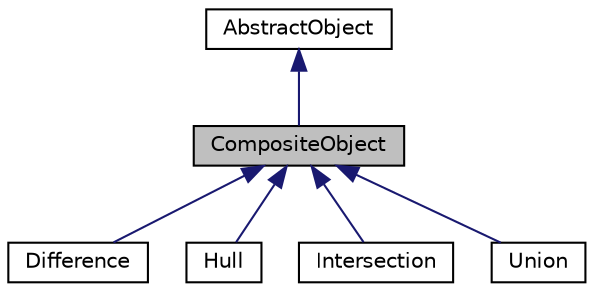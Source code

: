 digraph "CompositeObject"
{
  edge [fontname="Helvetica",fontsize="10",labelfontname="Helvetica",labelfontsize="10"];
  node [fontname="Helvetica",fontsize="10",shape=record];
  Node0 [label="CompositeObject",height=0.2,width=0.4,color="black", fillcolor="grey75", style="filled", fontcolor="black"];
  Node1 -> Node0 [dir="back",color="midnightblue",fontsize="10",style="solid",fontname="Helvetica"];
  Node1 [label="AbstractObject",height=0.2,width=0.4,color="black", fillcolor="white", style="filled",URL="$classAbstractObject.html",tooltip="Abstract object interface. "];
  Node0 -> Node2 [dir="back",color="midnightblue",fontsize="10",style="solid",fontname="Helvetica"];
  Node2 [label="Difference",height=0.2,width=0.4,color="black", fillcolor="white", style="filled",URL="$classDifference.html",tooltip="Difference object. "];
  Node0 -> Node3 [dir="back",color="midnightblue",fontsize="10",style="solid",fontname="Helvetica"];
  Node3 [label="Hull",height=0.2,width=0.4,color="black", fillcolor="white", style="filled",URL="$classHull.html",tooltip="Union object. "];
  Node0 -> Node4 [dir="back",color="midnightblue",fontsize="10",style="solid",fontname="Helvetica"];
  Node4 [label="Intersection",height=0.2,width=0.4,color="black", fillcolor="white", style="filled",URL="$classIntersection.html",tooltip="Intersection object. "];
  Node0 -> Node5 [dir="back",color="midnightblue",fontsize="10",style="solid",fontname="Helvetica"];
  Node5 [label="Union",height=0.2,width=0.4,color="black", fillcolor="white", style="filled",URL="$classUnion.html",tooltip="Union object. "];
}
